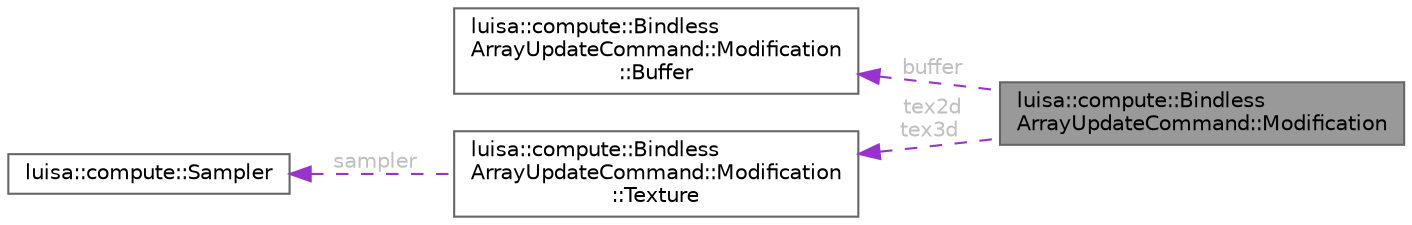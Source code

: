 digraph "luisa::compute::BindlessArrayUpdateCommand::Modification"
{
 // LATEX_PDF_SIZE
  bgcolor="transparent";
  edge [fontname=Helvetica,fontsize=10,labelfontname=Helvetica,labelfontsize=10];
  node [fontname=Helvetica,fontsize=10,shape=box,height=0.2,width=0.4];
  rankdir="LR";
  Node1 [id="Node000001",label="luisa::compute::Bindless\lArrayUpdateCommand::Modification",height=0.2,width=0.4,color="gray40", fillcolor="grey60", style="filled", fontcolor="black",tooltip=" "];
  Node2 -> Node1 [id="edge1_Node000001_Node000002",dir="back",color="darkorchid3",style="dashed",tooltip=" ",label=" buffer",fontcolor="grey" ];
  Node2 [id="Node000002",label="luisa::compute::Bindless\lArrayUpdateCommand::Modification\l::Buffer",height=0.2,width=0.4,color="gray40", fillcolor="white", style="filled",URL="$structluisa_1_1compute_1_1_bindless_array_update_command_1_1_modification_1_1_buffer.html",tooltip=" "];
  Node3 -> Node1 [id="edge2_Node000001_Node000003",dir="back",color="darkorchid3",style="dashed",tooltip=" ",label=" tex2d\ntex3d",fontcolor="grey" ];
  Node3 [id="Node000003",label="luisa::compute::Bindless\lArrayUpdateCommand::Modification\l::Texture",height=0.2,width=0.4,color="gray40", fillcolor="white", style="filled",URL="$structluisa_1_1compute_1_1_bindless_array_update_command_1_1_modification_1_1_texture.html",tooltip=" "];
  Node4 -> Node3 [id="edge3_Node000003_Node000004",dir="back",color="darkorchid3",style="dashed",tooltip=" ",label=" sampler",fontcolor="grey" ];
  Node4 [id="Node000004",label="luisa::compute::Sampler",height=0.2,width=0.4,color="gray40", fillcolor="white", style="filled",URL="$classluisa_1_1compute_1_1_sampler.html",tooltip=" "];
}
